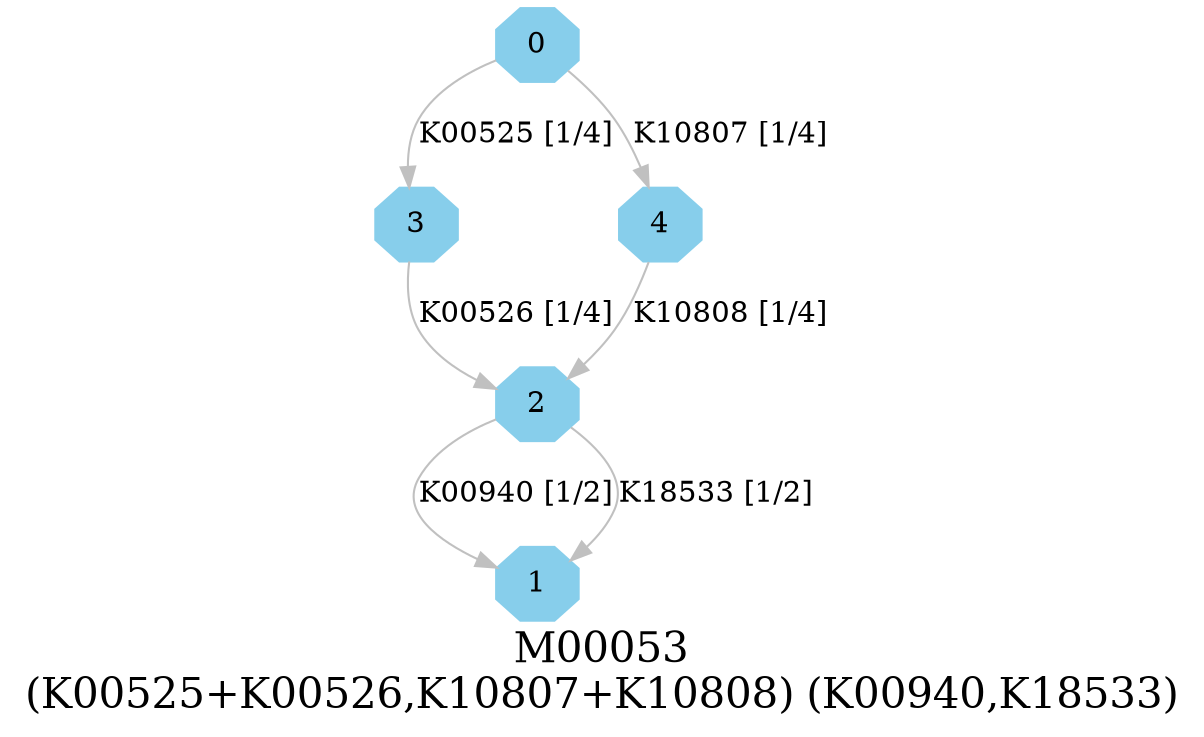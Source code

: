 digraph G {
graph [label="M00053
(K00525+K00526,K10807+K10808) (K00940,K18533)",fontsize=20];
node [shape=box,style=filled];
edge [len=3,color=grey];
{node [width=.3,height=.3,shape=octagon,style=filled,color=skyblue] 0 1 2 3 4 }
0 -> 3 [label="K00525 [1/4]"];
0 -> 4 [label="K10807 [1/4]"];
2 -> 1 [label="K00940 [1/2]"];
2 -> 1 [label="K18533 [1/2]"];
3 -> 2 [label="K00526 [1/4]"];
4 -> 2 [label="K10808 [1/4]"];
}